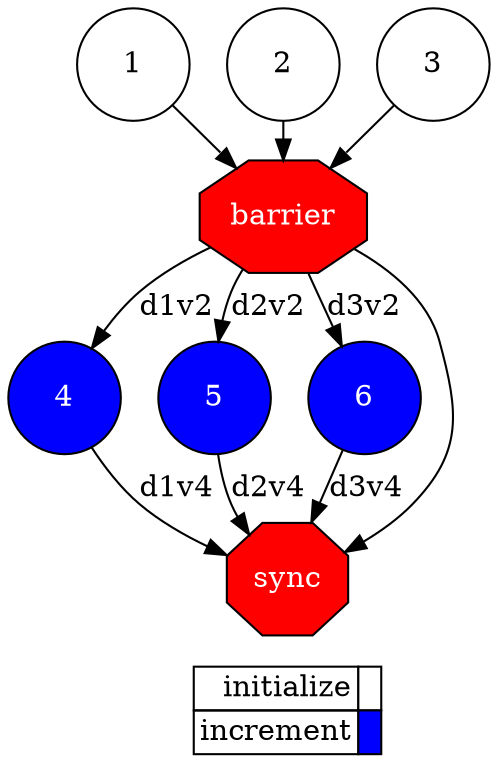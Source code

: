 digraph {
  rankdir=TB;
  labeljust="l";
  subgraph dependence_graph {
    ranksep=0.20;
    node[height=0.75];

1[shape=circle, style=filled fillcolor="#ffffff" fontcolor="#000000"];
2[shape=circle, style=filled fillcolor="#ffffff" fontcolor="#000000"];
3[shape=circle, style=filled fillcolor="#ffffff" fontcolor="#000000"];
Synchro1[label="barrier", shape=octagon, style=filled fillcolor="#ff0000" fontcolor="#FFFFFF"];
2 -> Synchro1;
3 -> Synchro1;
1 -> Synchro1;
4[shape=circle, style=filled fillcolor="#0000ff" fontcolor="#ffffff"];
Synchro1 -> 4[ label="d1v2" ];
5[shape=circle, style=filled fillcolor="#0000ff" fontcolor="#ffffff"];
Synchro1 -> 5[ label="d2v2" ];
6[shape=circle, style=filled fillcolor="#0000ff" fontcolor="#ffffff"];
Synchro1 -> 6[ label="d3v2" ];
Synchro2[label="sync", shape=octagon, style=filled fillcolor="#ff0000" fontcolor="#FFFFFF"];
Synchro1 -> Synchro2;
4 -> Synchro2[ label="d1v4" ];
5 -> Synchro2[ label="d2v4" ];
6 -> Synchro2[ label="d3v4" ];  }
  subgraph legend {
    rank=sink;
    node [shape=plaintext, height=0.75];
    ranksep=0.20;
    label = "Legend";
    key [label=<
      <table border="0" cellpadding="2" cellspacing="0" cellborder="1">
<tr>
<td align="right">initialize</td>
<td bgcolor="#ffffff">&nbsp;</td>
</tr>
<tr>
<td align="right">increment</td>
<td bgcolor="#0000ff">&nbsp;</td>
</tr>
      </table>
    >]
  }
}
